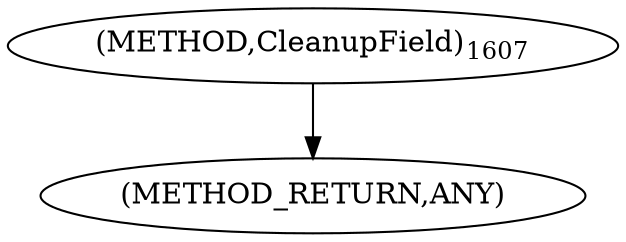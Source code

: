 digraph "CleanupField" {  
"100579" [label = <(METHOD,CleanupField)<SUB>1607</SUB>> ]
"100580" [label = <(METHOD_RETURN,ANY)> ]
  "100579" -> "100580" 
}
